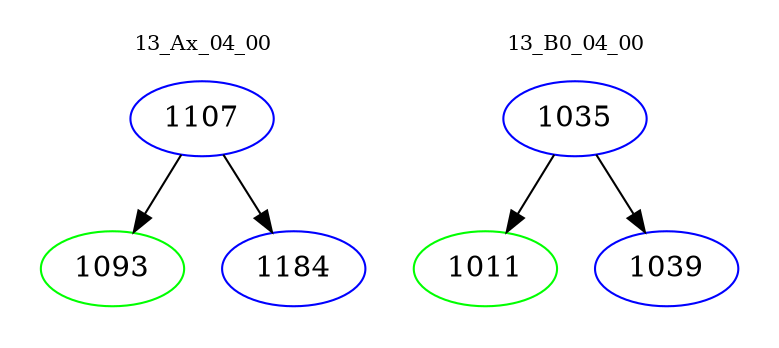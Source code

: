 digraph{
subgraph cluster_0 {
color = white
label = "13_Ax_04_00";
fontsize=10;
T0_1107 [label="1107", color="blue"]
T0_1107 -> T0_1093 [color="black"]
T0_1093 [label="1093", color="green"]
T0_1107 -> T0_1184 [color="black"]
T0_1184 [label="1184", color="blue"]
}
subgraph cluster_1 {
color = white
label = "13_B0_04_00";
fontsize=10;
T1_1035 [label="1035", color="blue"]
T1_1035 -> T1_1011 [color="black"]
T1_1011 [label="1011", color="green"]
T1_1035 -> T1_1039 [color="black"]
T1_1039 [label="1039", color="blue"]
}
}
